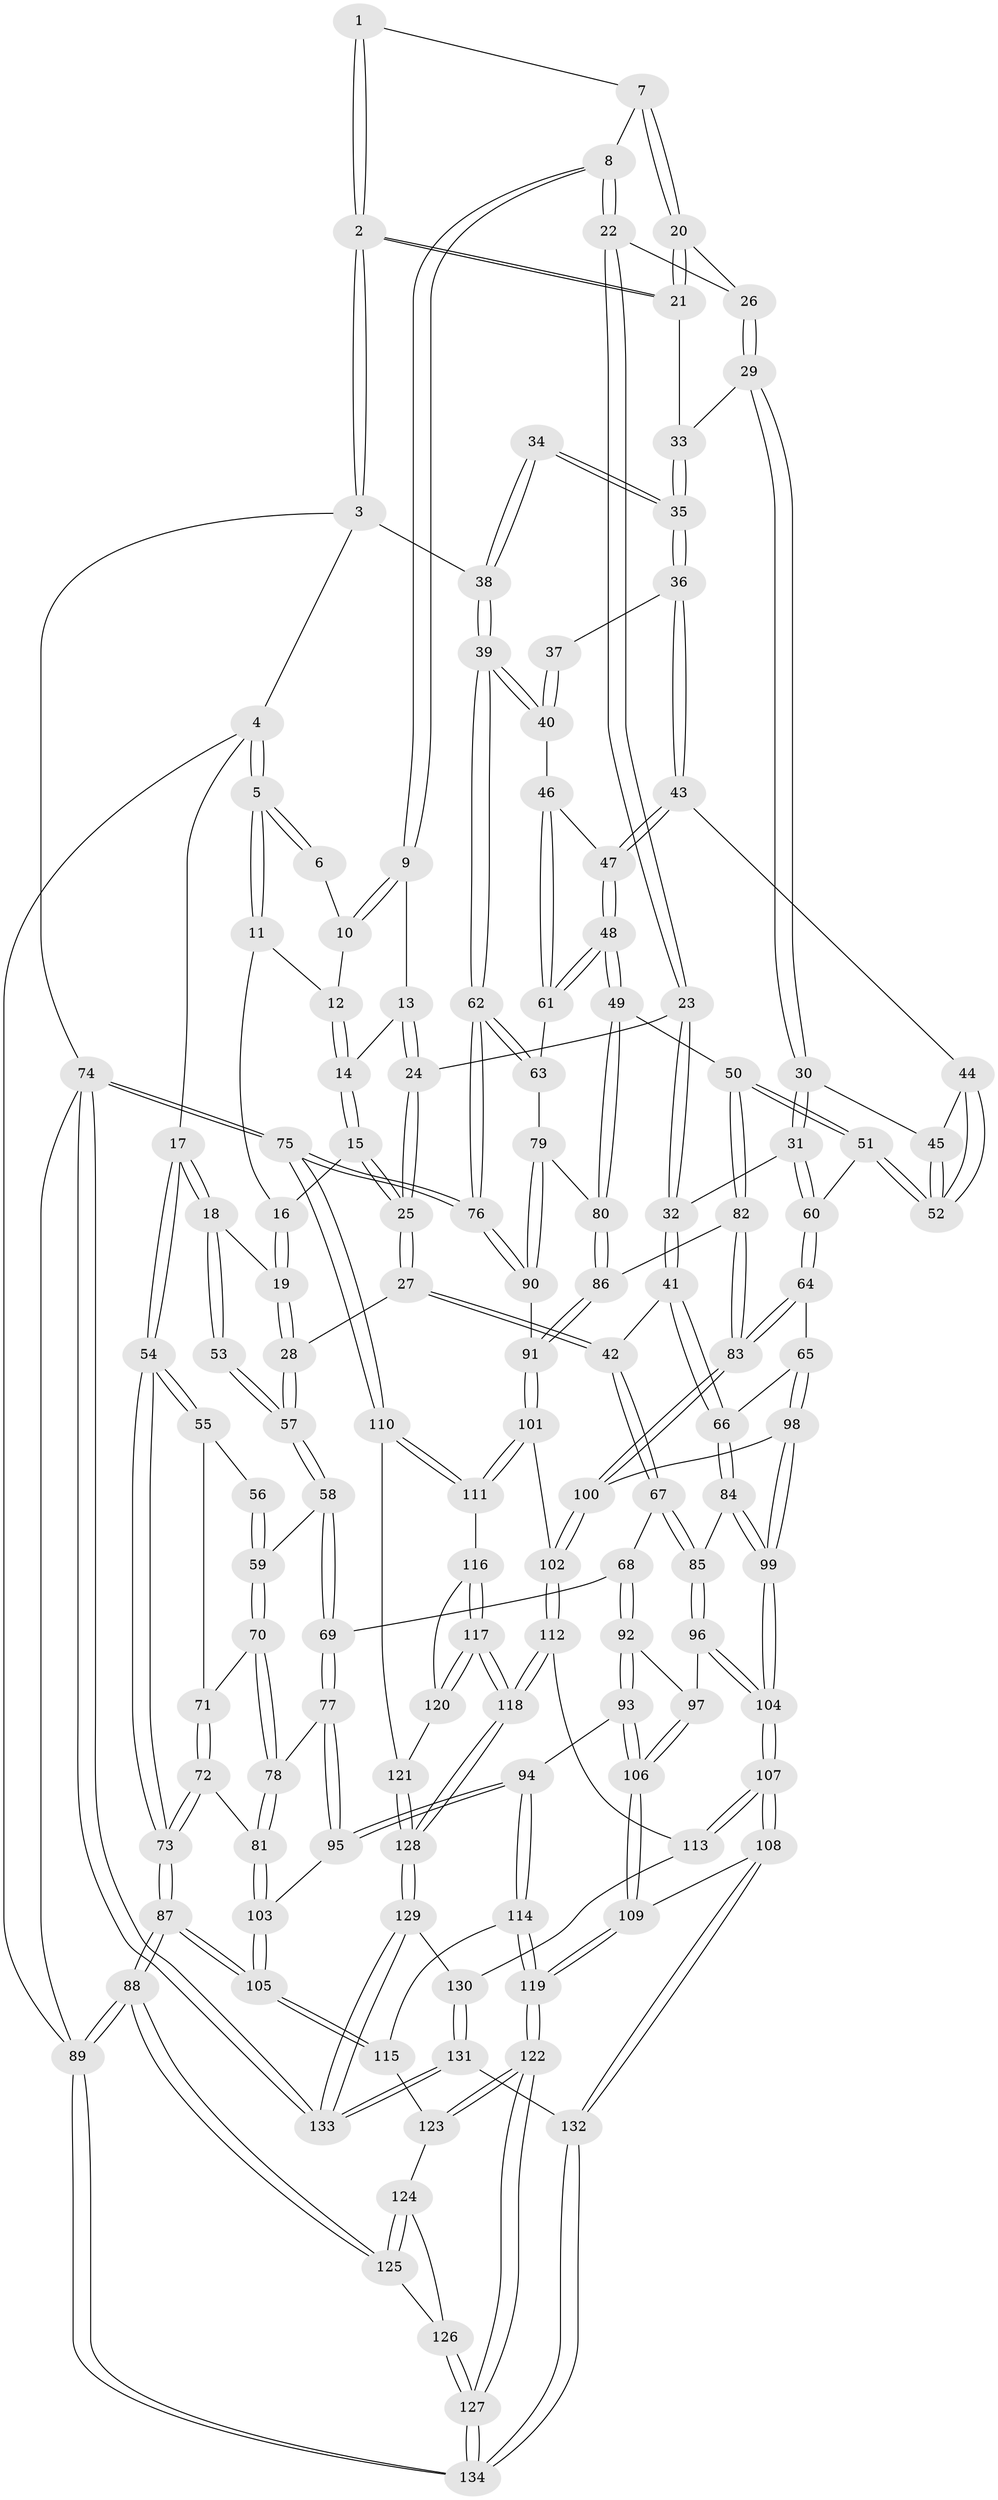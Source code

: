 // coarse degree distribution, {2: 0.05970149253731343, 4: 0.208955223880597, 3: 0.16417910447761194, 5: 0.373134328358209, 8: 0.04477611940298507, 6: 0.11940298507462686, 7: 0.014925373134328358, 9: 0.014925373134328358}
// Generated by graph-tools (version 1.1) at 2025/02/03/05/25 17:02:49]
// undirected, 134 vertices, 332 edges
graph export_dot {
graph [start="1"]
  node [color=gray90,style=filled];
  1 [pos="+0.5446112799248343+0"];
  2 [pos="+1+0"];
  3 [pos="+1+0"];
  4 [pos="+0+0"];
  5 [pos="+0+0"];
  6 [pos="+0.42174864198018663+0"];
  7 [pos="+0.593449242671776+0.08266338616123867"];
  8 [pos="+0.5729156173717935+0.13689421708291666"];
  9 [pos="+0.48803571134384205+0.08307103941497637"];
  10 [pos="+0.412956328836527+0"];
  11 [pos="+0.2654362829646445+0.06208842721566169"];
  12 [pos="+0.35092226811621763+0.013174436721409662"];
  13 [pos="+0.4106952962539325+0.12476987061168467"];
  14 [pos="+0.3736909836897205+0.11612014551578262"];
  15 [pos="+0.299219863556099+0.18693562683518058"];
  16 [pos="+0.25481876594110814+0.09134914476115294"];
  17 [pos="+0+0"];
  18 [pos="+0+0.08812446360099281"];
  19 [pos="+0+0.12742956457707183"];
  20 [pos="+1+0"];
  21 [pos="+1+0"];
  22 [pos="+0.5750067657622906+0.14353287905059212"];
  23 [pos="+0.4674038137916898+0.2526253125616817"];
  24 [pos="+0.46360701564283074+0.2517502242467025"];
  25 [pos="+0.28019769368444664+0.275587526407267"];
  26 [pos="+0.6546745608031376+0.188758920794875"];
  27 [pos="+0.26863504996326504+0.2867295467245249"];
  28 [pos="+0.21573662522094023+0.2822342221600531"];
  29 [pos="+0.6813240424105514+0.25936667504360705"];
  30 [pos="+0.6644315772256945+0.3145697294748531"];
  31 [pos="+0.6320313773908419+0.33506345379108304"];
  32 [pos="+0.5100730671204139+0.3324891332939883"];
  33 [pos="+0.8305336281994928+0.24934425089854892"];
  34 [pos="+0.9511707781574351+0.2961738557609688"];
  35 [pos="+0.8436191925705193+0.3187851916522279"];
  36 [pos="+0.8436732049981662+0.3199961775408278"];
  37 [pos="+0.938128565182678+0.322288846903945"];
  38 [pos="+1+0"];
  39 [pos="+1+0.4900274998966954"];
  40 [pos="+0.930090187434211+0.3746788737487454"];
  41 [pos="+0.47073596053215944+0.42456404164095074"];
  42 [pos="+0.31762287201009876+0.4198296792247305"];
  43 [pos="+0.8433999171308668+0.3243814169081191"];
  44 [pos="+0.8065580309198849+0.3471944436389767"];
  45 [pos="+0.6683243217367012+0.31830233831212623"];
  46 [pos="+0.8947989759083892+0.37667134798115437"];
  47 [pos="+0.8553415504655019+0.3439776728337633"];
  48 [pos="+0.8075765555587849+0.46070072473655915"];
  49 [pos="+0.785363477019672+0.4701404104340065"];
  50 [pos="+0.7696919657026549+0.4662802940572671"];
  51 [pos="+0.7537024642636508+0.44320082298599583"];
  52 [pos="+0.751784122943256+0.43492659297357467"];
  53 [pos="+0.07577191924885675+0.3759374845469113"];
  54 [pos="+0+0.3791489604291986"];
  55 [pos="+0+0.42180519394034727"];
  56 [pos="+0.04450847056177965+0.3951438344266137"];
  57 [pos="+0.1293394810660396+0.4005937404020756"];
  58 [pos="+0.1260510287066537+0.4220521791633658"];
  59 [pos="+0.10785763461186315+0.4453967371629705"];
  60 [pos="+0.6159657612764781+0.45952486874757165"];
  61 [pos="+0.87589671458176+0.452372007404873"];
  62 [pos="+1+0.5681405154791218"];
  63 [pos="+0.9087195306669996+0.4743240051477341"];
  64 [pos="+0.5843009441326412+0.5083782435113773"];
  65 [pos="+0.5699821851972853+0.5104724170264082"];
  66 [pos="+0.5172265754932677+0.5028532659072589"];
  67 [pos="+0.3002744941067375+0.4675884670323068"];
  68 [pos="+0.2859694598989788+0.4940659700907876"];
  69 [pos="+0.26189489055844667+0.5037538623884316"];
  70 [pos="+0.09595647848639238+0.462477144440378"];
  71 [pos="+0.0449895138645407+0.4533075835765226"];
  72 [pos="+0.011513116414935144+0.5463971387879495"];
  73 [pos="+0+0.5140567093808074"];
  74 [pos="+1+1"];
  75 [pos="+1+0.6844065953696756"];
  76 [pos="+1+0.6429901749530867"];
  77 [pos="+0.2184441622568716+0.5406118115084826"];
  78 [pos="+0.10658140683051634+0.5327632907537224"];
  79 [pos="+0.8424167277893839+0.5479279400659997"];
  80 [pos="+0.8127731688773071+0.5184432323333138"];
  81 [pos="+0.07607630567356308+0.569383226183085"];
  82 [pos="+0.7022433243807763+0.5514570326465996"];
  83 [pos="+0.671930639081896+0.5666649769554706"];
  84 [pos="+0.5030157423498164+0.5203972633504969"];
  85 [pos="+0.4710576029374178+0.5515565866791786"];
  86 [pos="+0.7715592082056992+0.5883574598008852"];
  87 [pos="+0+0.8541538188581334"];
  88 [pos="+0+1"];
  89 [pos="+0+1"];
  90 [pos="+0.8792721027458803+0.6127773897145992"];
  91 [pos="+0.8136262088391726+0.6452314286597104"];
  92 [pos="+0.320000035194567+0.5514151763192567"];
  93 [pos="+0.25513732444537063+0.7005608791296624"];
  94 [pos="+0.2061816856623005+0.6773928292223576"];
  95 [pos="+0.2005656451879879+0.664275285414948"];
  96 [pos="+0.4342488362648991+0.6075742887961513"];
  97 [pos="+0.3831062492982044+0.6049918774210508"];
  98 [pos="+0.5678372153681656+0.6760580521927358"];
  99 [pos="+0.551140364294045+0.6879311265336726"];
  100 [pos="+0.671569728679432+0.6535528226942544"];
  101 [pos="+0.7732503092212968+0.6966763138473095"];
  102 [pos="+0.7075001605747242+0.6916385385141819"];
  103 [pos="+0.0786855011078411+0.6080099073036179"];
  104 [pos="+0.4980153639151702+0.7379935840800093"];
  105 [pos="+0+0.7513264331762931"];
  106 [pos="+0.2954548584997121+0.7355912903119404"];
  107 [pos="+0.48783744911699073+0.7888005018190507"];
  108 [pos="+0.4438675730982948+0.8169604349975006"];
  109 [pos="+0.33443129383521175+0.8194905117148858"];
  110 [pos="+1+0.7233302638369402"];
  111 [pos="+0.7903778467099078+0.7262920717421589"];
  112 [pos="+0.6481084446336781+0.8126389525570856"];
  113 [pos="+0.5696093654193064+0.8198328138591733"];
  114 [pos="+0.13998082422065644+0.7322026388029387"];
  115 [pos="+0.09203589223599856+0.7614293503097975"];
  116 [pos="+0.7925804954879264+0.7358868696699782"];
  117 [pos="+0.7617936324513834+0.8477453858919667"];
  118 [pos="+0.7432233062803992+0.8840465661517725"];
  119 [pos="+0.28626126914849237+0.8708650398020038"];
  120 [pos="+0.8710542937245704+0.7976069352845985"];
  121 [pos="+0.9176514427758662+0.8148776873348246"];
  122 [pos="+0.2797467773225491+0.8787982290544165"];
  123 [pos="+0.10450010669458268+0.7762841414213357"];
  124 [pos="+0.10840030722633957+0.7918072858639117"];
  125 [pos="+0.10571858586847796+0.9281843886110592"];
  126 [pos="+0.16305667246335337+0.9164309833630412"];
  127 [pos="+0.26165415873812875+0.9162389109309089"];
  128 [pos="+0.7944354410654332+1"];
  129 [pos="+0.7982874834664792+1"];
  130 [pos="+0.5797575115873664+0.8610017116984706"];
  131 [pos="+0.5448739526002861+1"];
  132 [pos="+0.527180434783872+1"];
  133 [pos="+0.8074576395072157+1"];
  134 [pos="+0.3101756390027631+1"];
  1 -- 2;
  1 -- 2;
  1 -- 7;
  2 -- 3;
  2 -- 3;
  2 -- 21;
  2 -- 21;
  3 -- 4;
  3 -- 38;
  3 -- 74;
  4 -- 5;
  4 -- 5;
  4 -- 17;
  4 -- 89;
  5 -- 6;
  5 -- 6;
  5 -- 11;
  5 -- 11;
  6 -- 10;
  7 -- 8;
  7 -- 20;
  7 -- 20;
  8 -- 9;
  8 -- 9;
  8 -- 22;
  8 -- 22;
  9 -- 10;
  9 -- 10;
  9 -- 13;
  10 -- 12;
  11 -- 12;
  11 -- 16;
  12 -- 14;
  12 -- 14;
  13 -- 14;
  13 -- 24;
  13 -- 24;
  14 -- 15;
  14 -- 15;
  15 -- 16;
  15 -- 25;
  15 -- 25;
  16 -- 19;
  16 -- 19;
  17 -- 18;
  17 -- 18;
  17 -- 54;
  17 -- 54;
  18 -- 19;
  18 -- 53;
  18 -- 53;
  19 -- 28;
  19 -- 28;
  20 -- 21;
  20 -- 21;
  20 -- 26;
  21 -- 33;
  22 -- 23;
  22 -- 23;
  22 -- 26;
  23 -- 24;
  23 -- 32;
  23 -- 32;
  24 -- 25;
  24 -- 25;
  25 -- 27;
  25 -- 27;
  26 -- 29;
  26 -- 29;
  27 -- 28;
  27 -- 42;
  27 -- 42;
  28 -- 57;
  28 -- 57;
  29 -- 30;
  29 -- 30;
  29 -- 33;
  30 -- 31;
  30 -- 31;
  30 -- 45;
  31 -- 32;
  31 -- 60;
  31 -- 60;
  32 -- 41;
  32 -- 41;
  33 -- 35;
  33 -- 35;
  34 -- 35;
  34 -- 35;
  34 -- 38;
  34 -- 38;
  35 -- 36;
  35 -- 36;
  36 -- 37;
  36 -- 43;
  36 -- 43;
  37 -- 40;
  37 -- 40;
  38 -- 39;
  38 -- 39;
  39 -- 40;
  39 -- 40;
  39 -- 62;
  39 -- 62;
  40 -- 46;
  41 -- 42;
  41 -- 66;
  41 -- 66;
  42 -- 67;
  42 -- 67;
  43 -- 44;
  43 -- 47;
  43 -- 47;
  44 -- 45;
  44 -- 52;
  44 -- 52;
  45 -- 52;
  45 -- 52;
  46 -- 47;
  46 -- 61;
  46 -- 61;
  47 -- 48;
  47 -- 48;
  48 -- 49;
  48 -- 49;
  48 -- 61;
  48 -- 61;
  49 -- 50;
  49 -- 80;
  49 -- 80;
  50 -- 51;
  50 -- 51;
  50 -- 82;
  50 -- 82;
  51 -- 52;
  51 -- 52;
  51 -- 60;
  53 -- 57;
  53 -- 57;
  54 -- 55;
  54 -- 55;
  54 -- 73;
  54 -- 73;
  55 -- 56;
  55 -- 71;
  56 -- 59;
  56 -- 59;
  57 -- 58;
  57 -- 58;
  58 -- 59;
  58 -- 69;
  58 -- 69;
  59 -- 70;
  59 -- 70;
  60 -- 64;
  60 -- 64;
  61 -- 63;
  62 -- 63;
  62 -- 63;
  62 -- 76;
  62 -- 76;
  63 -- 79;
  64 -- 65;
  64 -- 83;
  64 -- 83;
  65 -- 66;
  65 -- 98;
  65 -- 98;
  66 -- 84;
  66 -- 84;
  67 -- 68;
  67 -- 85;
  67 -- 85;
  68 -- 69;
  68 -- 92;
  68 -- 92;
  69 -- 77;
  69 -- 77;
  70 -- 71;
  70 -- 78;
  70 -- 78;
  71 -- 72;
  71 -- 72;
  72 -- 73;
  72 -- 73;
  72 -- 81;
  73 -- 87;
  73 -- 87;
  74 -- 75;
  74 -- 75;
  74 -- 133;
  74 -- 133;
  74 -- 89;
  75 -- 76;
  75 -- 76;
  75 -- 110;
  75 -- 110;
  76 -- 90;
  76 -- 90;
  77 -- 78;
  77 -- 95;
  77 -- 95;
  78 -- 81;
  78 -- 81;
  79 -- 80;
  79 -- 90;
  79 -- 90;
  80 -- 86;
  80 -- 86;
  81 -- 103;
  81 -- 103;
  82 -- 83;
  82 -- 83;
  82 -- 86;
  83 -- 100;
  83 -- 100;
  84 -- 85;
  84 -- 99;
  84 -- 99;
  85 -- 96;
  85 -- 96;
  86 -- 91;
  86 -- 91;
  87 -- 88;
  87 -- 88;
  87 -- 105;
  87 -- 105;
  88 -- 89;
  88 -- 89;
  88 -- 125;
  88 -- 125;
  89 -- 134;
  89 -- 134;
  90 -- 91;
  91 -- 101;
  91 -- 101;
  92 -- 93;
  92 -- 93;
  92 -- 97;
  93 -- 94;
  93 -- 106;
  93 -- 106;
  94 -- 95;
  94 -- 95;
  94 -- 114;
  94 -- 114;
  95 -- 103;
  96 -- 97;
  96 -- 104;
  96 -- 104;
  97 -- 106;
  97 -- 106;
  98 -- 99;
  98 -- 99;
  98 -- 100;
  99 -- 104;
  99 -- 104;
  100 -- 102;
  100 -- 102;
  101 -- 102;
  101 -- 111;
  101 -- 111;
  102 -- 112;
  102 -- 112;
  103 -- 105;
  103 -- 105;
  104 -- 107;
  104 -- 107;
  105 -- 115;
  105 -- 115;
  106 -- 109;
  106 -- 109;
  107 -- 108;
  107 -- 108;
  107 -- 113;
  107 -- 113;
  108 -- 109;
  108 -- 132;
  108 -- 132;
  109 -- 119;
  109 -- 119;
  110 -- 111;
  110 -- 111;
  110 -- 121;
  111 -- 116;
  112 -- 113;
  112 -- 118;
  112 -- 118;
  113 -- 130;
  114 -- 115;
  114 -- 119;
  114 -- 119;
  115 -- 123;
  116 -- 117;
  116 -- 117;
  116 -- 120;
  117 -- 118;
  117 -- 118;
  117 -- 120;
  117 -- 120;
  118 -- 128;
  118 -- 128;
  119 -- 122;
  119 -- 122;
  120 -- 121;
  121 -- 128;
  121 -- 128;
  122 -- 123;
  122 -- 123;
  122 -- 127;
  122 -- 127;
  123 -- 124;
  124 -- 125;
  124 -- 125;
  124 -- 126;
  125 -- 126;
  126 -- 127;
  126 -- 127;
  127 -- 134;
  127 -- 134;
  128 -- 129;
  128 -- 129;
  129 -- 130;
  129 -- 133;
  129 -- 133;
  130 -- 131;
  130 -- 131;
  131 -- 132;
  131 -- 133;
  131 -- 133;
  132 -- 134;
  132 -- 134;
}
